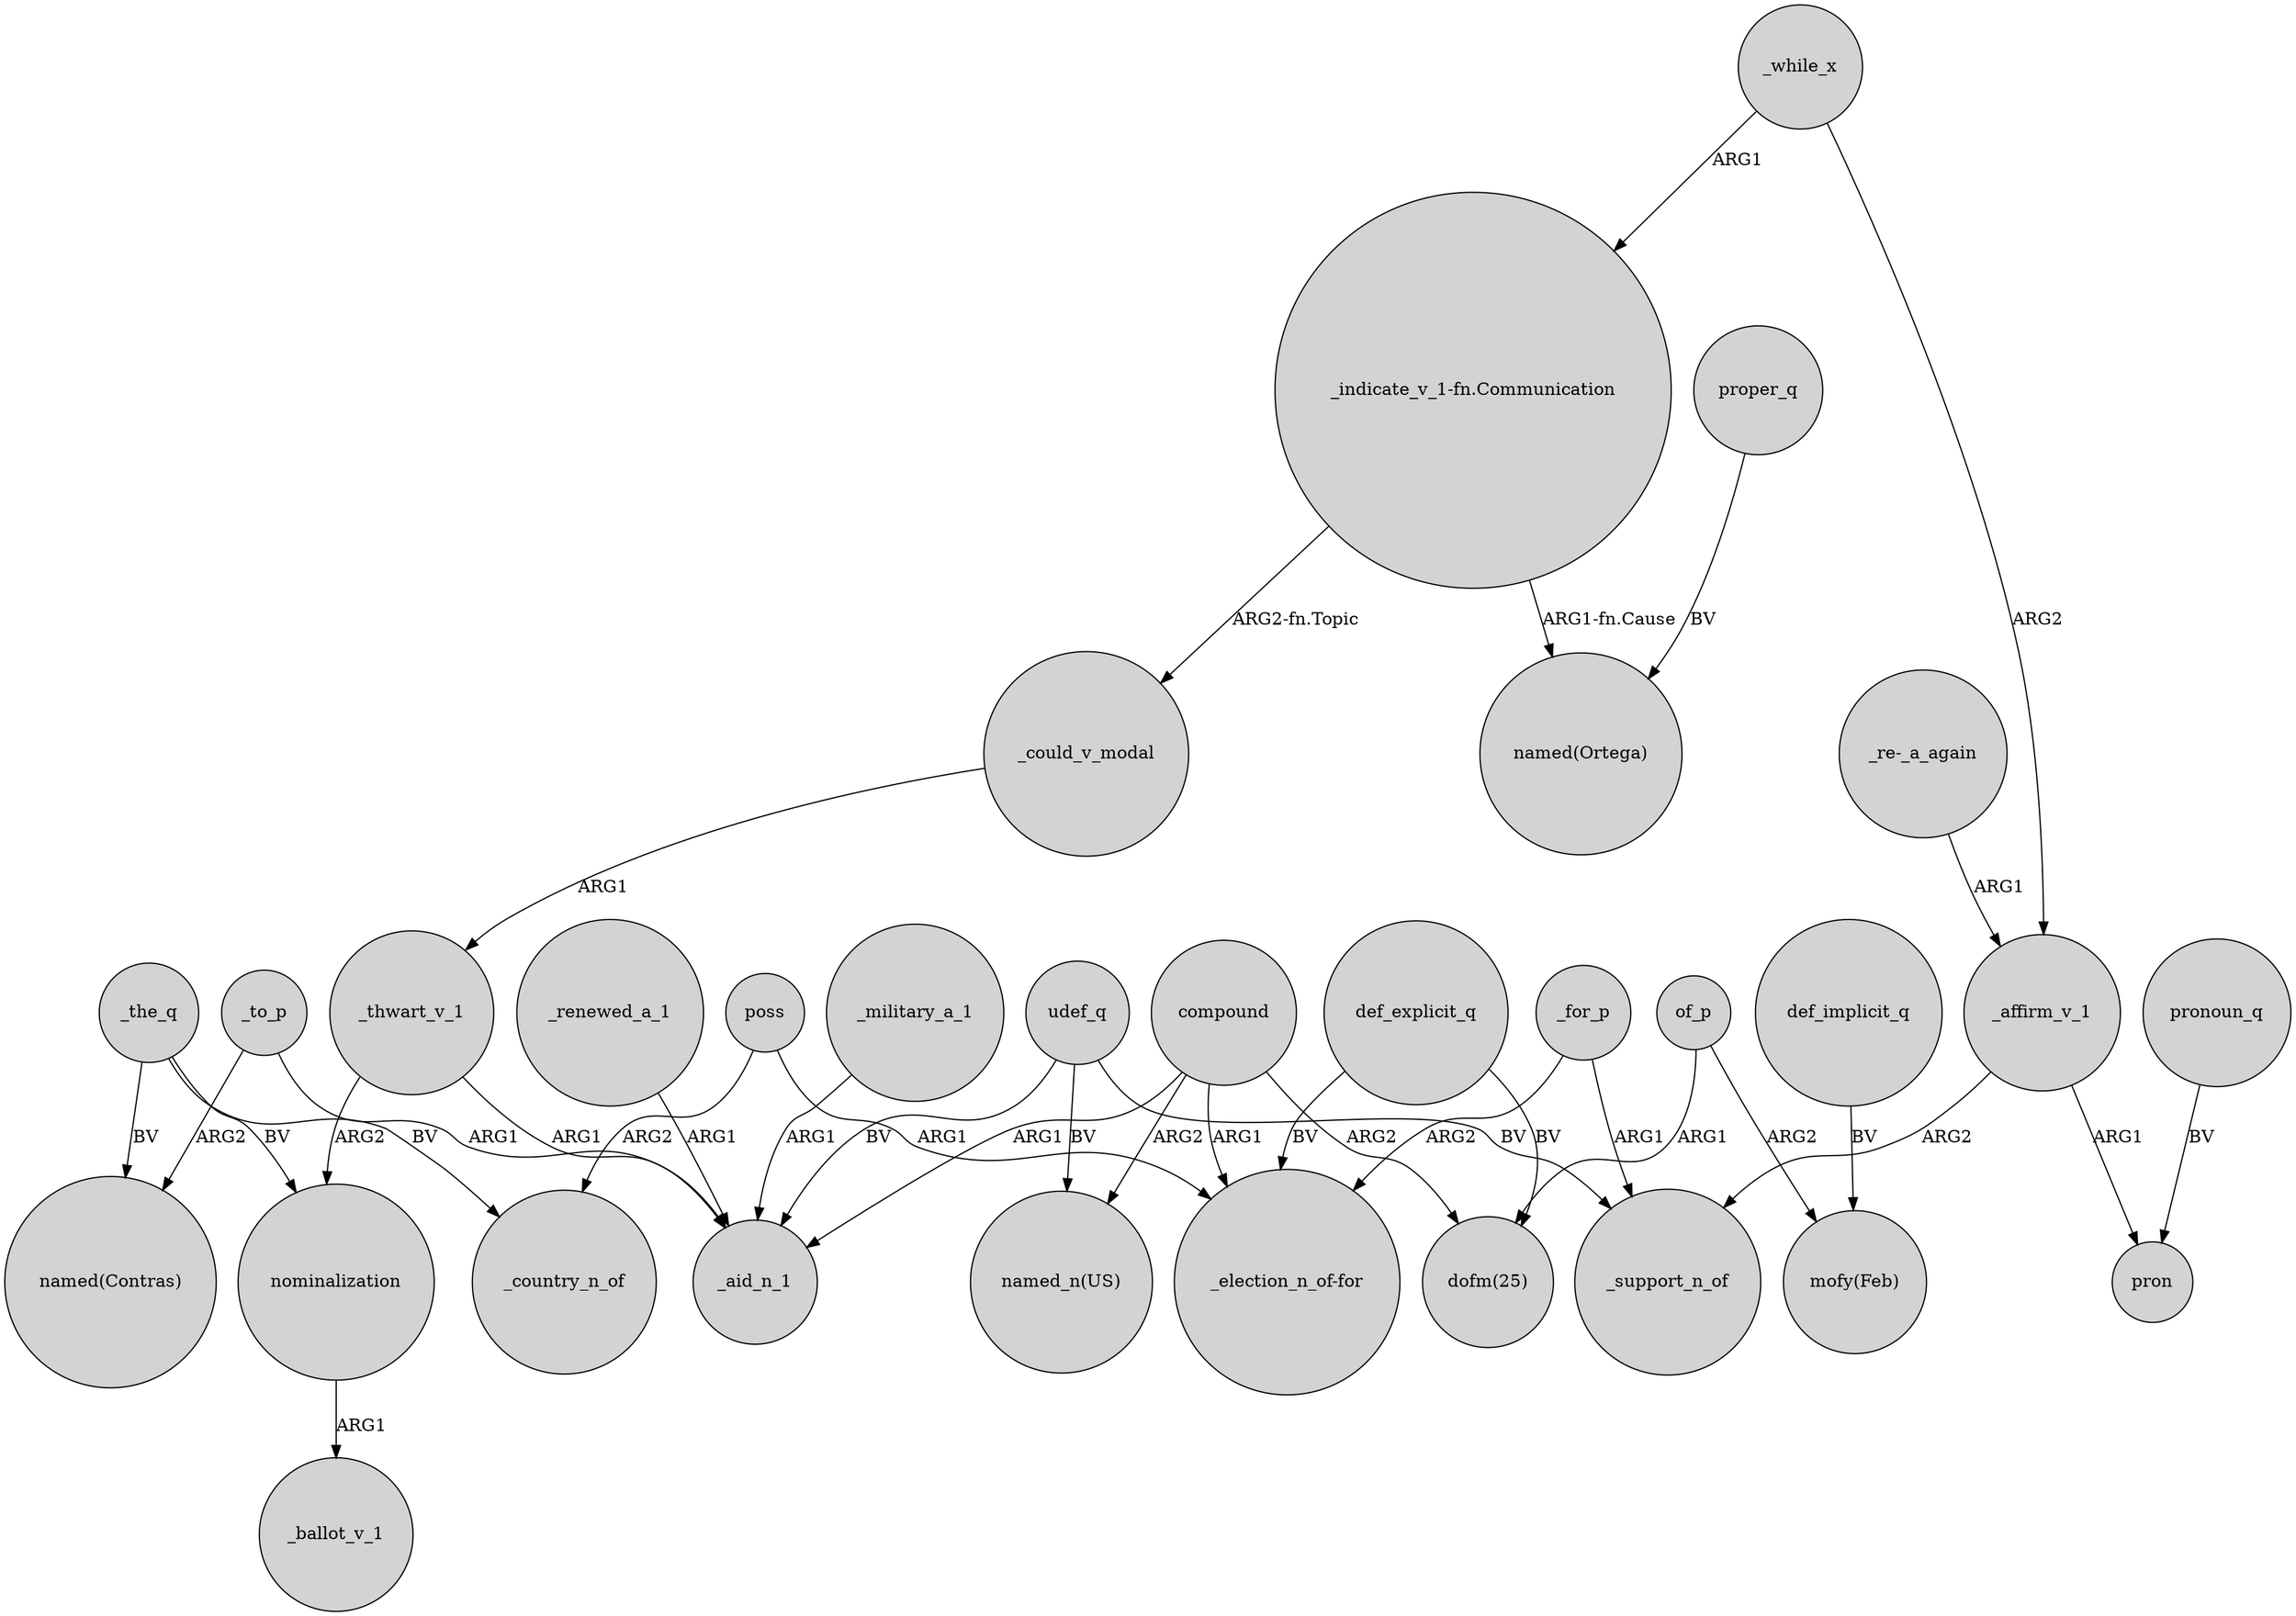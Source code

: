 digraph {
	node [shape=circle style=filled]
	poss -> _country_n_of [label=ARG2]
	compound -> "dofm(25)" [label=ARG2]
	udef_q -> "named_n(US)" [label=BV]
	_affirm_v_1 -> _support_n_of [label=ARG2]
	_military_a_1 -> _aid_n_1 [label=ARG1]
	_thwart_v_1 -> _aid_n_1 [label=ARG1]
	of_p -> "mofy(Feb)" [label=ARG2]
	_the_q -> nominalization [label=BV]
	"_re-_a_again" -> _affirm_v_1 [label=ARG1]
	proper_q -> "named(Ortega)" [label=BV]
	def_implicit_q -> "mofy(Feb)" [label=BV]
	_affirm_v_1 -> pron [label=ARG1]
	"_indicate_v_1-fn.Communication" -> "named(Ortega)" [label="ARG1-fn.Cause"]
	_while_x -> "_indicate_v_1-fn.Communication" [label=ARG1]
	compound -> "named_n(US)" [label=ARG2]
	"_indicate_v_1-fn.Communication" -> _could_v_modal [label="ARG2-fn.Topic"]
	_for_p -> _support_n_of [label=ARG1]
	def_explicit_q -> "dofm(25)" [label=BV]
	_for_p -> "_election_n_of-for" [label=ARG2]
	compound -> _aid_n_1 [label=ARG1]
	_could_v_modal -> _thwart_v_1 [label=ARG1]
	pronoun_q -> pron [label=BV]
	_the_q -> _country_n_of [label=BV]
	def_explicit_q -> "_election_n_of-for" [label=BV]
	nominalization -> _ballot_v_1 [label=ARG1]
	_renewed_a_1 -> _aid_n_1 [label=ARG1]
	_to_p -> "named(Contras)" [label=ARG2]
	poss -> "_election_n_of-for" [label=ARG1]
	of_p -> "dofm(25)" [label=ARG1]
	_thwart_v_1 -> nominalization [label=ARG2]
	udef_q -> _support_n_of [label=BV]
	compound -> "_election_n_of-for" [label=ARG1]
	udef_q -> _aid_n_1 [label=BV]
	_while_x -> _affirm_v_1 [label=ARG2]
	_the_q -> "named(Contras)" [label=BV]
	_to_p -> _aid_n_1 [label=ARG1]
}
